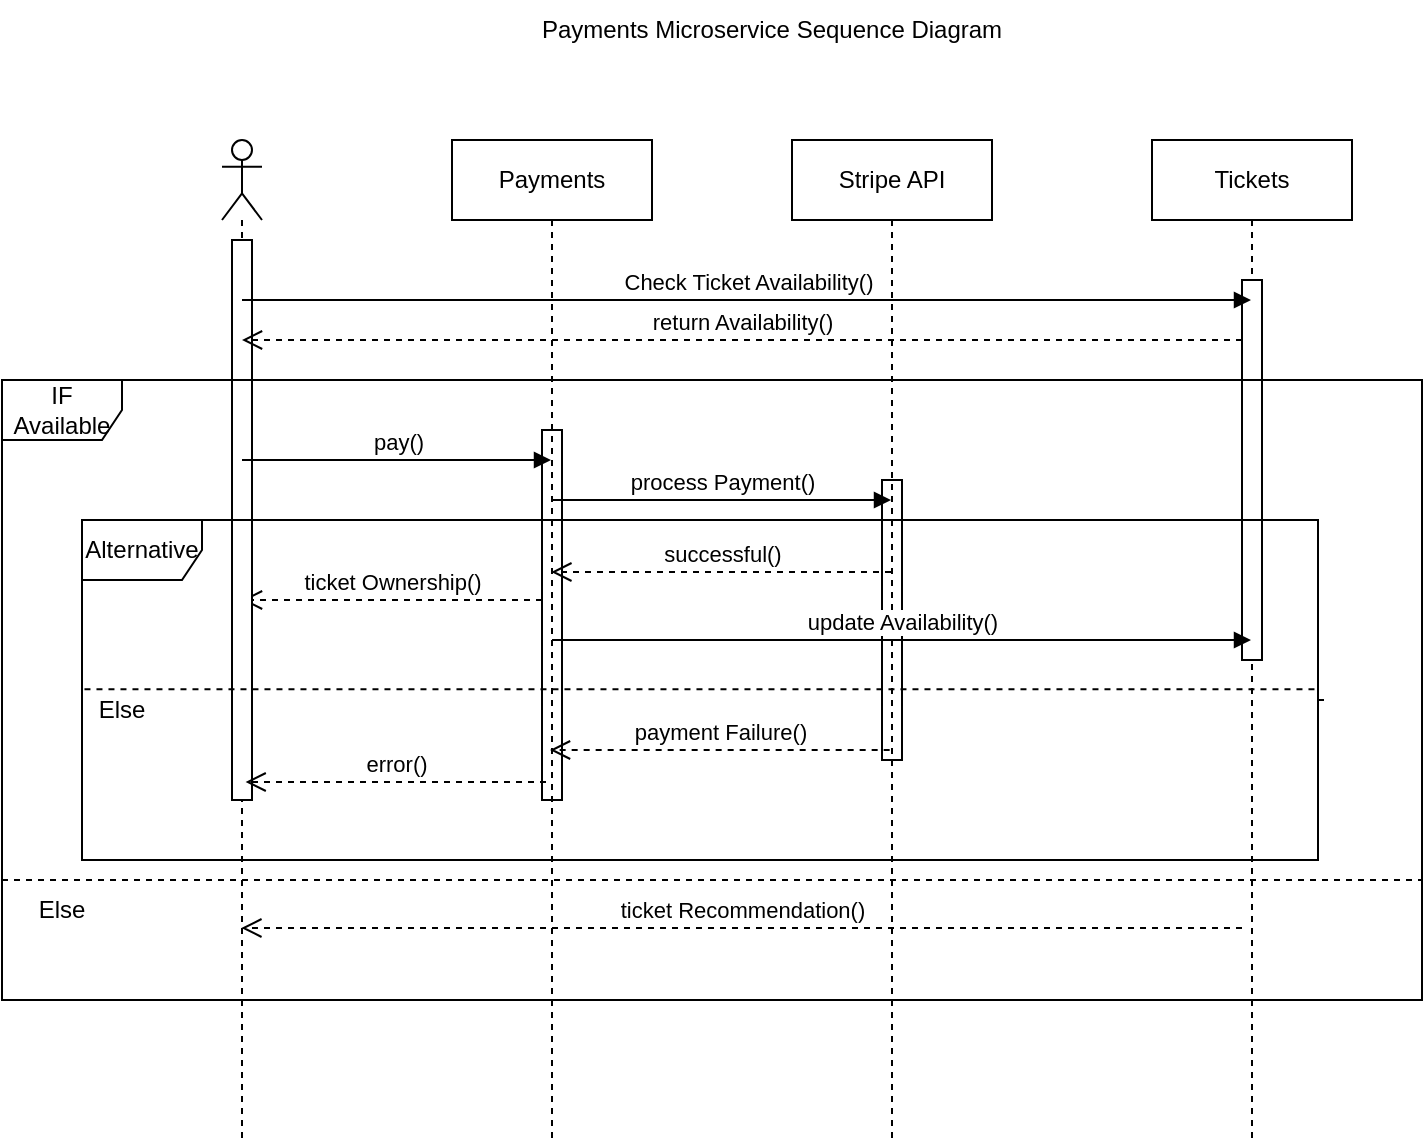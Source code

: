 <mxfile version="20.6.0" type="github">
  <diagram id="kgpKYQtTHZ0yAKxKKP6v" name="Page-1">
    <mxGraphModel dx="1185" dy="623" grid="1" gridSize="10" guides="1" tooltips="1" connect="1" arrows="1" fold="1" page="1" pageScale="1" pageWidth="850" pageHeight="1100" math="0" shadow="0">
      <root>
        <mxCell id="0" />
        <mxCell id="1" parent="0" />
        <mxCell id="WNVeSD9VwTEbAtaYM4Q_-39" value="" style="html=1;points=[];perimeter=orthogonalPerimeter;" vertex="1" parent="1">
          <mxGeometry x="310" y="295" width="10" height="185" as="geometry" />
        </mxCell>
        <mxCell id="WNVeSD9VwTEbAtaYM4Q_-40" value="" style="html=1;points=[];perimeter=orthogonalPerimeter;" vertex="1" parent="1">
          <mxGeometry x="480" y="320" width="10" height="140" as="geometry" />
        </mxCell>
        <mxCell id="WNVeSD9VwTEbAtaYM4Q_-12" value="Payments Microservice Sequence Diagram" style="text;html=1;strokeColor=none;fillColor=none;align=center;verticalAlign=middle;whiteSpace=wrap;rounded=0;" vertex="1" parent="1">
          <mxGeometry x="285" y="80" width="280" height="30" as="geometry" />
        </mxCell>
        <mxCell id="WNVeSD9VwTEbAtaYM4Q_-14" value="Payments" style="shape=umlLifeline;perimeter=lifelinePerimeter;whiteSpace=wrap;html=1;container=1;collapsible=0;recursiveResize=0;outlineConnect=0;" vertex="1" parent="1">
          <mxGeometry x="265" y="150" width="100" height="500" as="geometry" />
        </mxCell>
        <mxCell id="WNVeSD9VwTEbAtaYM4Q_-25" value="ticket Ownership()" style="html=1;verticalAlign=bottom;endArrow=open;dashed=1;endSize=8;rounded=0;" edge="1" parent="WNVeSD9VwTEbAtaYM4Q_-14" target="WNVeSD9VwTEbAtaYM4Q_-15">
          <mxGeometry relative="1" as="geometry">
            <mxPoint x="45" y="230" as="sourcePoint" />
            <mxPoint x="-35" y="230" as="targetPoint" />
          </mxGeometry>
        </mxCell>
        <mxCell id="WNVeSD9VwTEbAtaYM4Q_-15" value="" style="shape=umlLifeline;participant=umlActor;perimeter=lifelinePerimeter;whiteSpace=wrap;html=1;container=1;collapsible=0;recursiveResize=0;verticalAlign=top;spacingTop=36;outlineConnect=0;" vertex="1" parent="1">
          <mxGeometry x="150" y="150" width="20" height="500" as="geometry" />
        </mxCell>
        <mxCell id="WNVeSD9VwTEbAtaYM4Q_-38" value="" style="html=1;points=[];perimeter=orthogonalPerimeter;" vertex="1" parent="WNVeSD9VwTEbAtaYM4Q_-15">
          <mxGeometry x="5" y="50" width="10" height="280" as="geometry" />
        </mxCell>
        <mxCell id="WNVeSD9VwTEbAtaYM4Q_-17" value="Stripe API" style="shape=umlLifeline;perimeter=lifelinePerimeter;whiteSpace=wrap;html=1;container=1;collapsible=0;recursiveResize=0;outlineConnect=0;" vertex="1" parent="1">
          <mxGeometry x="435" y="150" width="100" height="500" as="geometry" />
        </mxCell>
        <mxCell id="WNVeSD9VwTEbAtaYM4Q_-18" value="Tickets" style="shape=umlLifeline;perimeter=lifelinePerimeter;whiteSpace=wrap;html=1;container=1;collapsible=0;recursiveResize=0;outlineConnect=0;" vertex="1" parent="1">
          <mxGeometry x="615" y="150" width="100" height="500" as="geometry" />
        </mxCell>
        <mxCell id="WNVeSD9VwTEbAtaYM4Q_-20" value="return Availability()" style="html=1;verticalAlign=bottom;endArrow=open;dashed=1;endSize=8;rounded=0;" edge="1" parent="WNVeSD9VwTEbAtaYM4Q_-18" target="WNVeSD9VwTEbAtaYM4Q_-15">
          <mxGeometry relative="1" as="geometry">
            <mxPoint x="45" y="100" as="sourcePoint" />
            <mxPoint x="-35" y="100" as="targetPoint" />
          </mxGeometry>
        </mxCell>
        <mxCell id="WNVeSD9VwTEbAtaYM4Q_-41" value="" style="html=1;points=[];perimeter=orthogonalPerimeter;" vertex="1" parent="WNVeSD9VwTEbAtaYM4Q_-18">
          <mxGeometry x="45" y="70" width="10" height="190" as="geometry" />
        </mxCell>
        <mxCell id="WNVeSD9VwTEbAtaYM4Q_-19" value="Check Ticket Availability()" style="html=1;verticalAlign=bottom;endArrow=block;rounded=0;" edge="1" parent="1" target="WNVeSD9VwTEbAtaYM4Q_-18">
          <mxGeometry width="80" relative="1" as="geometry">
            <mxPoint x="160" y="230" as="sourcePoint" />
            <mxPoint x="220" y="230" as="targetPoint" />
          </mxGeometry>
        </mxCell>
        <mxCell id="WNVeSD9VwTEbAtaYM4Q_-22" value="pay()" style="html=1;verticalAlign=bottom;endArrow=block;rounded=0;" edge="1" parent="1" target="WNVeSD9VwTEbAtaYM4Q_-14">
          <mxGeometry width="80" relative="1" as="geometry">
            <mxPoint x="160" y="310" as="sourcePoint" />
            <mxPoint x="240" y="310" as="targetPoint" />
          </mxGeometry>
        </mxCell>
        <mxCell id="WNVeSD9VwTEbAtaYM4Q_-23" value="process Payment()" style="html=1;verticalAlign=bottom;endArrow=block;rounded=0;" edge="1" parent="1">
          <mxGeometry width="80" relative="1" as="geometry">
            <mxPoint x="314.667" y="330" as="sourcePoint" />
            <mxPoint x="484.5" y="330" as="targetPoint" />
          </mxGeometry>
        </mxCell>
        <mxCell id="WNVeSD9VwTEbAtaYM4Q_-24" value="successful()" style="html=1;verticalAlign=bottom;endArrow=open;dashed=1;endSize=8;rounded=0;" edge="1" parent="1">
          <mxGeometry relative="1" as="geometry">
            <mxPoint x="484.5" y="366" as="sourcePoint" />
            <mxPoint x="314.667" y="366" as="targetPoint" />
          </mxGeometry>
        </mxCell>
        <mxCell id="WNVeSD9VwTEbAtaYM4Q_-29" value="update Availability()" style="html=1;verticalAlign=bottom;endArrow=block;rounded=0;" edge="1" parent="1" source="WNVeSD9VwTEbAtaYM4Q_-14" target="WNVeSD9VwTEbAtaYM4Q_-18">
          <mxGeometry width="80" relative="1" as="geometry">
            <mxPoint x="480" y="400" as="sourcePoint" />
            <mxPoint x="560" y="400" as="targetPoint" />
          </mxGeometry>
        </mxCell>
        <mxCell id="WNVeSD9VwTEbAtaYM4Q_-31" value="payment Failure()" style="html=1;verticalAlign=bottom;endArrow=open;dashed=1;endSize=8;rounded=0;" edge="1" parent="1">
          <mxGeometry relative="1" as="geometry">
            <mxPoint x="483.83" y="455.0" as="sourcePoint" />
            <mxPoint x="313.997" y="455.0" as="targetPoint" />
          </mxGeometry>
        </mxCell>
        <mxCell id="WNVeSD9VwTEbAtaYM4Q_-32" value="error()" style="html=1;verticalAlign=bottom;endArrow=open;dashed=1;endSize=8;rounded=0;" edge="1" parent="1">
          <mxGeometry relative="1" as="geometry">
            <mxPoint x="312" y="471" as="sourcePoint" />
            <mxPoint x="161.81" y="471" as="targetPoint" />
          </mxGeometry>
        </mxCell>
        <mxCell id="WNVeSD9VwTEbAtaYM4Q_-33" value="Alternative" style="shape=umlFrame;whiteSpace=wrap;html=1;" vertex="1" parent="1">
          <mxGeometry x="80" y="340" width="618" height="170" as="geometry" />
        </mxCell>
        <mxCell id="WNVeSD9VwTEbAtaYM4Q_-35" value="" style="endArrow=none;dashed=1;html=1;rounded=0;entryX=1.002;entryY=0.526;entryDx=0;entryDy=0;entryPerimeter=0;" edge="1" parent="1" source="WNVeSD9VwTEbAtaYM4Q_-33">
          <mxGeometry width="50" height="50" relative="1" as="geometry">
            <mxPoint x="110.0" y="432.04" as="sourcePoint" />
            <mxPoint x="701.77" y="430.0" as="targetPoint" />
          </mxGeometry>
        </mxCell>
        <mxCell id="WNVeSD9VwTEbAtaYM4Q_-36" value="" style="endArrow=none;dashed=1;html=1;rounded=0;exitX=0.002;exitY=0.498;exitDx=0;exitDy=0;exitPerimeter=0;entryX=0.998;entryY=0.498;entryDx=0;entryDy=0;entryPerimeter=0;" edge="1" parent="1" source="WNVeSD9VwTEbAtaYM4Q_-33" target="WNVeSD9VwTEbAtaYM4Q_-33">
          <mxGeometry width="50" height="50" relative="1" as="geometry">
            <mxPoint x="460" y="420" as="sourcePoint" />
            <mxPoint x="510" y="370" as="targetPoint" />
          </mxGeometry>
        </mxCell>
        <mxCell id="WNVeSD9VwTEbAtaYM4Q_-37" value="Else" style="text;html=1;strokeColor=none;fillColor=none;align=center;verticalAlign=middle;whiteSpace=wrap;rounded=0;" vertex="1" parent="1">
          <mxGeometry x="70" y="420" width="60" height="30" as="geometry" />
        </mxCell>
        <mxCell id="WNVeSD9VwTEbAtaYM4Q_-42" value="IF Available" style="shape=umlFrame;whiteSpace=wrap;html=1;" vertex="1" parent="1">
          <mxGeometry x="40" y="270" width="710" height="310" as="geometry" />
        </mxCell>
        <mxCell id="WNVeSD9VwTEbAtaYM4Q_-43" value="Else" style="text;html=1;strokeColor=none;fillColor=none;align=center;verticalAlign=middle;whiteSpace=wrap;rounded=0;" vertex="1" parent="1">
          <mxGeometry x="40" y="520" width="60" height="30" as="geometry" />
        </mxCell>
        <mxCell id="WNVeSD9VwTEbAtaYM4Q_-44" value="" style="endArrow=none;dashed=1;html=1;rounded=0;exitX=0;exitY=0;exitDx=0;exitDy=0;" edge="1" parent="1" source="WNVeSD9VwTEbAtaYM4Q_-43">
          <mxGeometry width="50" height="50" relative="1" as="geometry">
            <mxPoint x="430" y="390" as="sourcePoint" />
            <mxPoint x="750" y="520" as="targetPoint" />
          </mxGeometry>
        </mxCell>
        <mxCell id="WNVeSD9VwTEbAtaYM4Q_-45" value="ticket Recommendation()" style="html=1;verticalAlign=bottom;endArrow=open;dashed=1;endSize=8;rounded=0;" edge="1" parent="1">
          <mxGeometry relative="1" as="geometry">
            <mxPoint x="660" y="544" as="sourcePoint" />
            <mxPoint x="159.667" y="544" as="targetPoint" />
          </mxGeometry>
        </mxCell>
      </root>
    </mxGraphModel>
  </diagram>
</mxfile>
